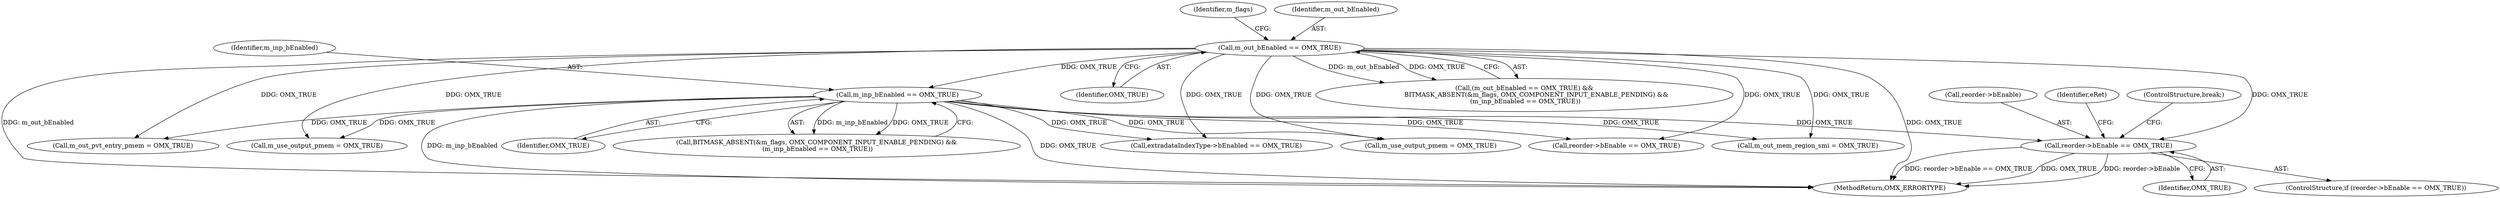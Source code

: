 digraph "0_Android_46e305be6e670a5a0041b0b4861122a0f1aabefa_2@pointer" {
"1002668" [label="(Call,reorder->bEnable == OMX_TRUE)"];
"1000162" [label="(Call,m_inp_bEnabled == OMX_TRUE)"];
"1000154" [label="(Call,m_out_bEnabled == OMX_TRUE)"];
"1002672" [label="(Identifier,OMX_TRUE)"];
"1000164" [label="(Identifier,OMX_TRUE)"];
"1000163" [label="(Identifier,m_inp_bEnabled)"];
"1002428" [label="(Call,m_out_pvt_entry_pmem = OMX_TRUE)"];
"1000160" [label="(Identifier,m_flags)"];
"1002667" [label="(ControlStructure,if (reorder->bEnable == OMX_TRUE))"];
"1003102" [label="(MethodReturn,OMX_ERRORTYPE)"];
"1002668" [label="(Call,reorder->bEnable == OMX_TRUE)"];
"1000156" [label="(Identifier,OMX_TRUE)"];
"1000162" [label="(Call,m_inp_bEnabled == OMX_TRUE)"];
"1002438" [label="(Call,m_use_output_pmem = OMX_TRUE)"];
"1002555" [label="(Call,extradataIndexType->bEnabled == OMX_TRUE)"];
"1000154" [label="(Call,m_out_bEnabled == OMX_TRUE)"];
"1000153" [label="(Call,(m_out_bEnabled == OMX_TRUE) &&\n            BITMASK_ABSENT(&m_flags, OMX_COMPONENT_INPUT_ENABLE_PENDING) &&\n (m_inp_bEnabled == OMX_TRUE))"];
"1001612" [label="(Call,m_out_mem_region_smi = OMX_TRUE)"];
"1002669" [label="(Call,reorder->bEnable)"];
"1000157" [label="(Call,BITMASK_ABSENT(&m_flags, OMX_COMPONENT_INPUT_ENABLE_PENDING) &&\n (m_inp_bEnabled == OMX_TRUE))"];
"1002675" [label="(Identifier,eRet)"];
"1001622" [label="(Call,m_use_output_pmem = OMX_TRUE)"];
"1002677" [label="(ControlStructure,break;)"];
"1002649" [label="(Call,reorder->bEnable == OMX_TRUE)"];
"1000155" [label="(Identifier,m_out_bEnabled)"];
"1002668" -> "1002667"  [label="AST: "];
"1002668" -> "1002672"  [label="CFG: "];
"1002669" -> "1002668"  [label="AST: "];
"1002672" -> "1002668"  [label="AST: "];
"1002675" -> "1002668"  [label="CFG: "];
"1002677" -> "1002668"  [label="CFG: "];
"1002668" -> "1003102"  [label="DDG: reorder->bEnable"];
"1002668" -> "1003102"  [label="DDG: reorder->bEnable == OMX_TRUE"];
"1002668" -> "1003102"  [label="DDG: OMX_TRUE"];
"1000162" -> "1002668"  [label="DDG: OMX_TRUE"];
"1000154" -> "1002668"  [label="DDG: OMX_TRUE"];
"1000162" -> "1000157"  [label="AST: "];
"1000162" -> "1000164"  [label="CFG: "];
"1000163" -> "1000162"  [label="AST: "];
"1000164" -> "1000162"  [label="AST: "];
"1000157" -> "1000162"  [label="CFG: "];
"1000162" -> "1003102"  [label="DDG: OMX_TRUE"];
"1000162" -> "1003102"  [label="DDG: m_inp_bEnabled"];
"1000162" -> "1000157"  [label="DDG: m_inp_bEnabled"];
"1000162" -> "1000157"  [label="DDG: OMX_TRUE"];
"1000154" -> "1000162"  [label="DDG: OMX_TRUE"];
"1000162" -> "1001612"  [label="DDG: OMX_TRUE"];
"1000162" -> "1001622"  [label="DDG: OMX_TRUE"];
"1000162" -> "1002428"  [label="DDG: OMX_TRUE"];
"1000162" -> "1002438"  [label="DDG: OMX_TRUE"];
"1000162" -> "1002555"  [label="DDG: OMX_TRUE"];
"1000162" -> "1002649"  [label="DDG: OMX_TRUE"];
"1000154" -> "1000153"  [label="AST: "];
"1000154" -> "1000156"  [label="CFG: "];
"1000155" -> "1000154"  [label="AST: "];
"1000156" -> "1000154"  [label="AST: "];
"1000160" -> "1000154"  [label="CFG: "];
"1000153" -> "1000154"  [label="CFG: "];
"1000154" -> "1003102"  [label="DDG: m_out_bEnabled"];
"1000154" -> "1003102"  [label="DDG: OMX_TRUE"];
"1000154" -> "1000153"  [label="DDG: m_out_bEnabled"];
"1000154" -> "1000153"  [label="DDG: OMX_TRUE"];
"1000154" -> "1001612"  [label="DDG: OMX_TRUE"];
"1000154" -> "1001622"  [label="DDG: OMX_TRUE"];
"1000154" -> "1002428"  [label="DDG: OMX_TRUE"];
"1000154" -> "1002438"  [label="DDG: OMX_TRUE"];
"1000154" -> "1002555"  [label="DDG: OMX_TRUE"];
"1000154" -> "1002649"  [label="DDG: OMX_TRUE"];
}
